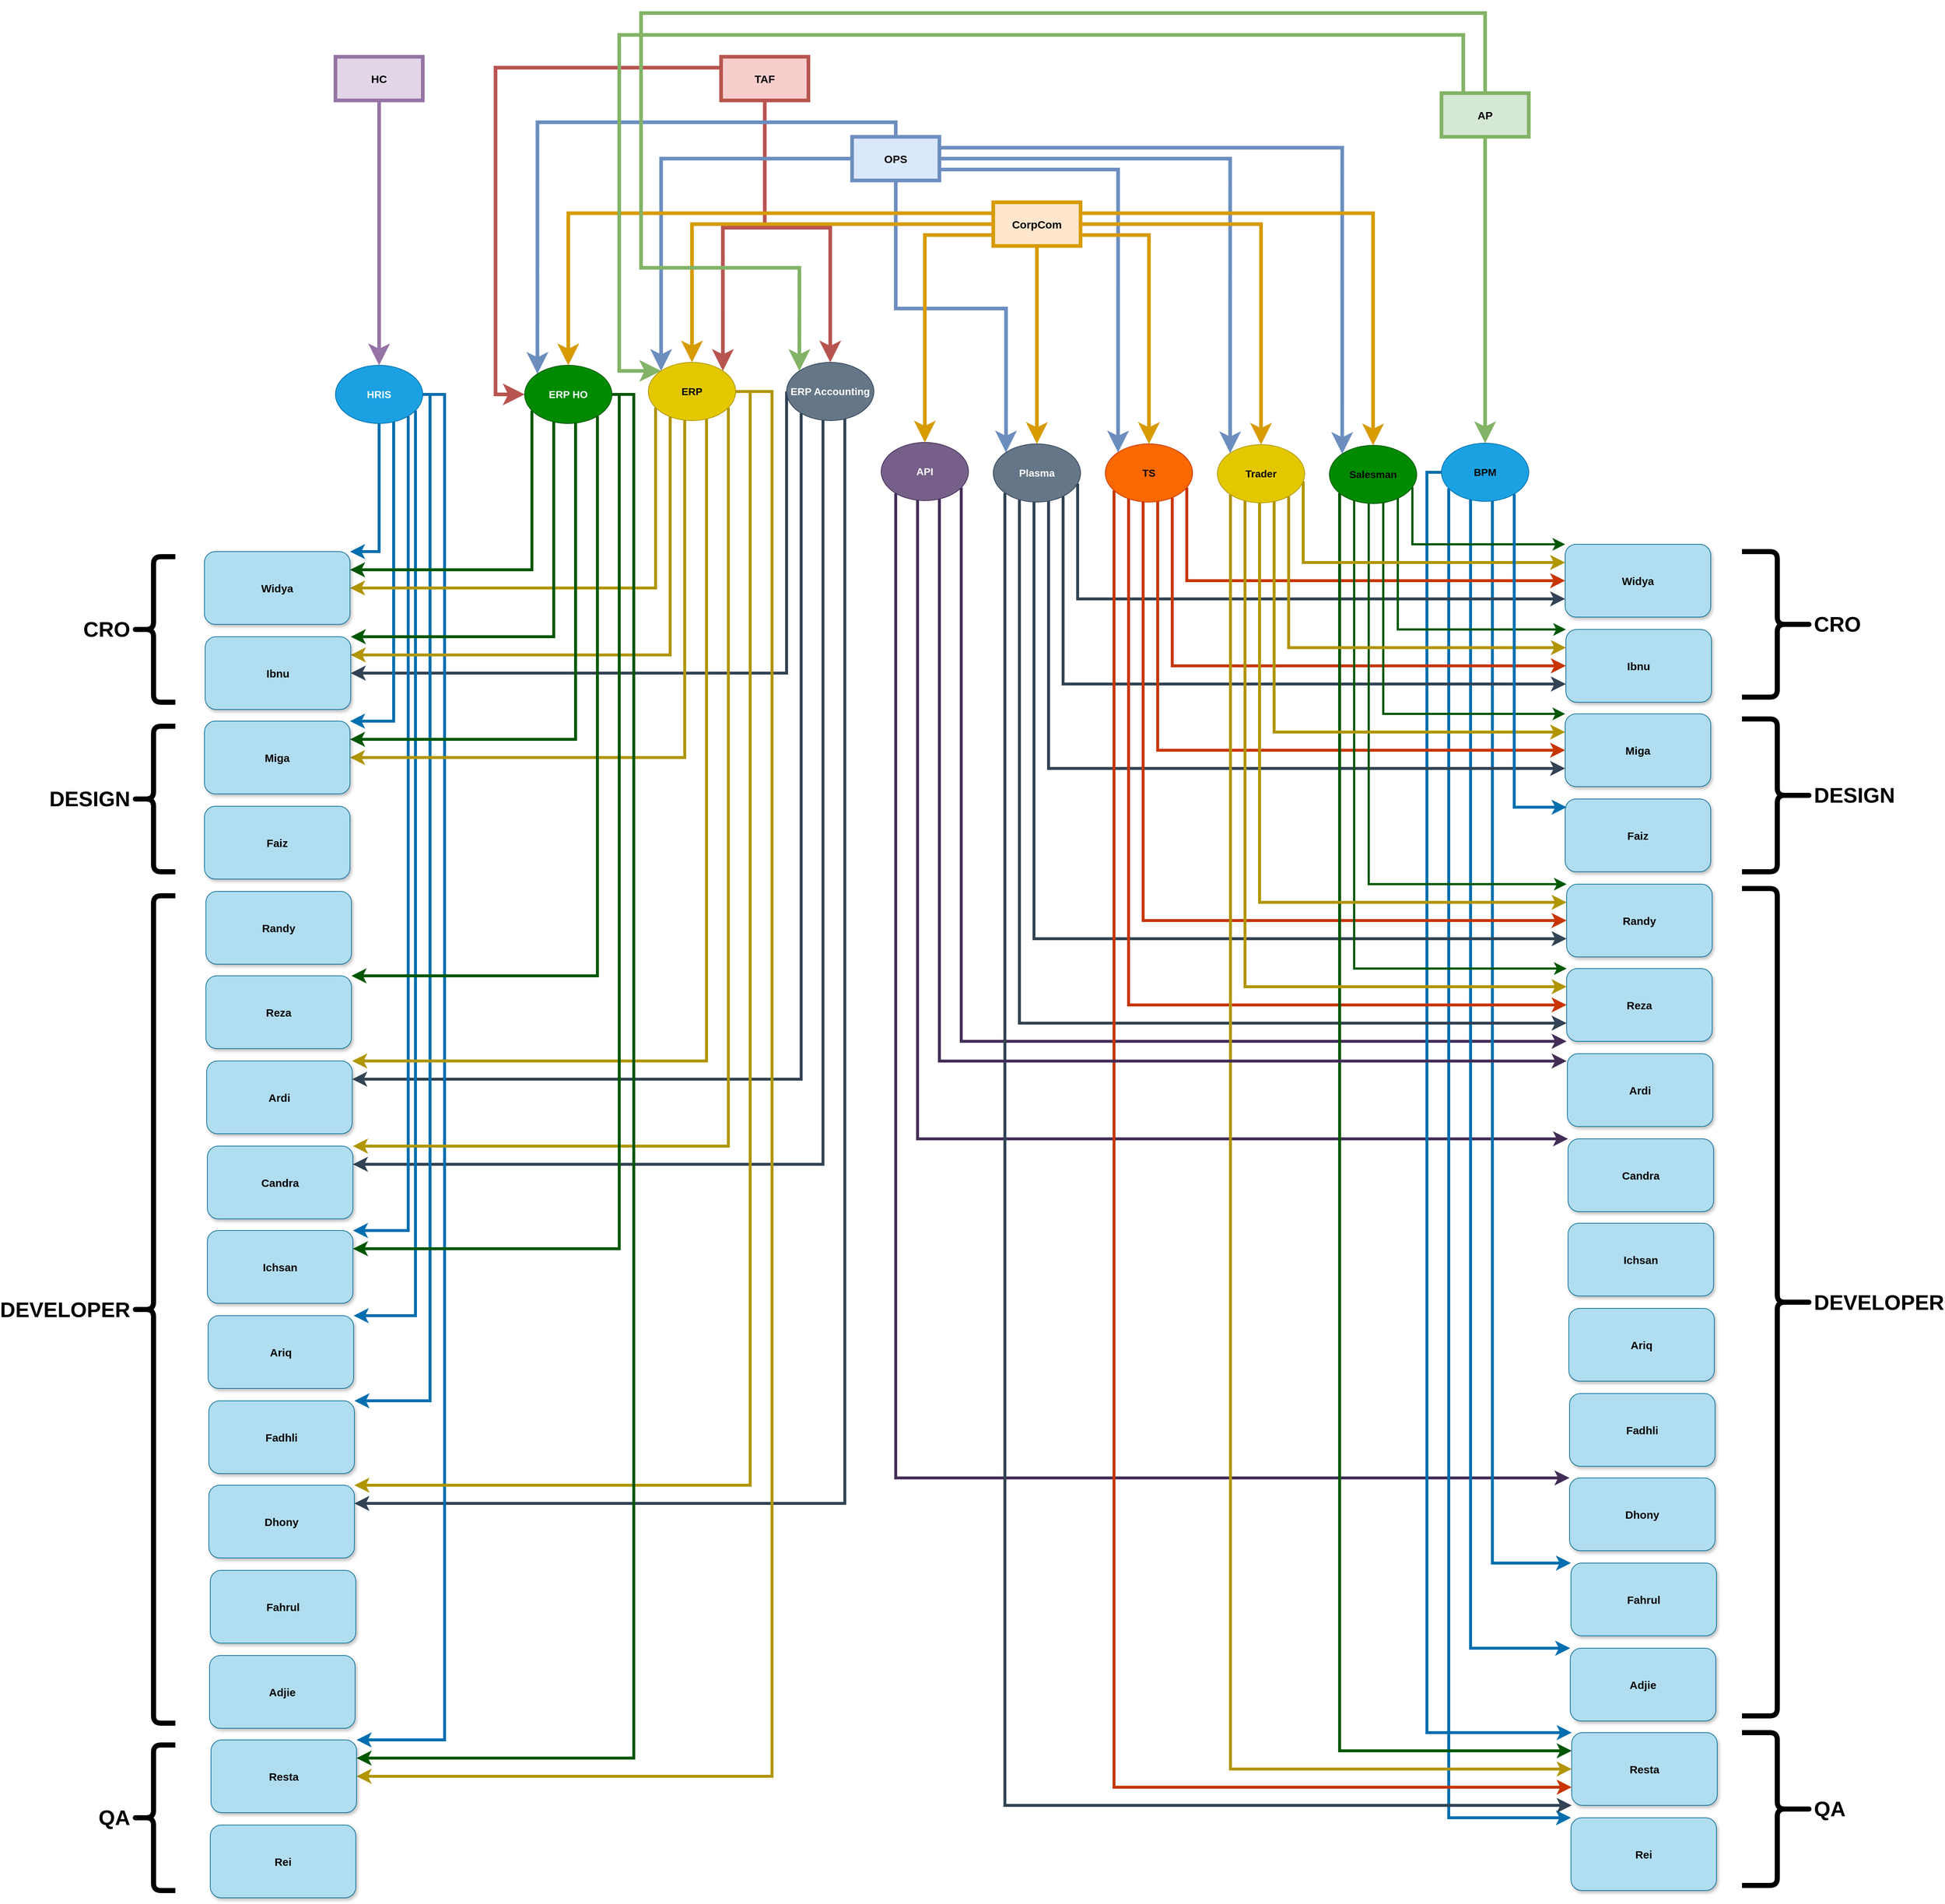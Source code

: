 <mxfile version="25.0.3">
  <diagram name="Page-1" id="Cp1idlBP8Z8_6UVfOBrB">
    <mxGraphModel dx="5750" dy="1896" grid="1" gridSize="10" guides="1" tooltips="1" connect="1" arrows="1" fold="1" page="1" pageScale="1" pageWidth="850" pageHeight="1100" math="0" shadow="0">
      <root>
        <mxCell id="0" />
        <mxCell id="1" parent="0" />
        <mxCell id="CoP_xwEdy5FGSiQ2t0j--57" style="edgeStyle=orthogonalEdgeStyle;rounded=0;orthogonalLoop=1;jettySize=auto;html=1;entryX=0.5;entryY=0;entryDx=0;entryDy=0;fillColor=#f8cecc;strokeColor=#b85450;fontStyle=1;strokeWidth=5;endSize=14;startSize=14;" edge="1" parent="1" source="CoP_xwEdy5FGSiQ2t0j--1" target="CoP_xwEdy5FGSiQ2t0j--7">
          <mxGeometry relative="1" as="geometry" />
        </mxCell>
        <mxCell id="CoP_xwEdy5FGSiQ2t0j--58" style="edgeStyle=orthogonalEdgeStyle;rounded=0;orthogonalLoop=1;jettySize=auto;html=1;entryX=0;entryY=0.5;entryDx=0;entryDy=0;fillColor=#f8cecc;strokeColor=#b85450;fontStyle=1;strokeWidth=5;endSize=14;startSize=14;exitX=0;exitY=0.25;exitDx=0;exitDy=0;" edge="1" parent="1" source="CoP_xwEdy5FGSiQ2t0j--1" target="CoP_xwEdy5FGSiQ2t0j--31">
          <mxGeometry relative="1" as="geometry">
            <Array as="points">
              <mxPoint x="-2960" y="-255" />
              <mxPoint x="-2960" y="194" />
            </Array>
          </mxGeometry>
        </mxCell>
        <mxCell id="CoP_xwEdy5FGSiQ2t0j--59" style="edgeStyle=orthogonalEdgeStyle;rounded=0;orthogonalLoop=1;jettySize=auto;html=1;entryX=1;entryY=0;entryDx=0;entryDy=0;fillColor=#f8cecc;strokeColor=#b85450;fontStyle=1;strokeWidth=5;endSize=14;startSize=14;" edge="1" parent="1" source="CoP_xwEdy5FGSiQ2t0j--1" target="CoP_xwEdy5FGSiQ2t0j--26">
          <mxGeometry relative="1" as="geometry" />
        </mxCell>
        <mxCell id="CoP_xwEdy5FGSiQ2t0j--1" value="TAF" style="rounded=0;whiteSpace=wrap;html=1;fillColor=#f8cecc;strokeColor=#b85450;fontStyle=1;strokeWidth=5;fontSize=15;" vertex="1" parent="1">
          <mxGeometry x="-2650" y="-270" width="120" height="60" as="geometry" />
        </mxCell>
        <mxCell id="CoP_xwEdy5FGSiQ2t0j--48" style="edgeStyle=orthogonalEdgeStyle;rounded=0;orthogonalLoop=1;jettySize=auto;html=1;entryX=0;entryY=0;entryDx=0;entryDy=0;fillColor=#dae8fc;strokeColor=#6c8ebf;exitX=0.5;exitY=0;exitDx=0;exitDy=0;fontStyle=1;strokeWidth=5;endSize=14;startSize=14;" edge="1" parent="1" source="CoP_xwEdy5FGSiQ2t0j--2" target="CoP_xwEdy5FGSiQ2t0j--31">
          <mxGeometry relative="1" as="geometry" />
        </mxCell>
        <mxCell id="CoP_xwEdy5FGSiQ2t0j--49" style="edgeStyle=orthogonalEdgeStyle;rounded=0;orthogonalLoop=1;jettySize=auto;html=1;entryX=0;entryY=0;entryDx=0;entryDy=0;fontStyle=1;fillColor=#dae8fc;strokeColor=#6c8ebf;exitX=1;exitY=0.25;exitDx=0;exitDy=0;strokeWidth=5;endSize=14;startSize=14;" edge="1" parent="1" source="CoP_xwEdy5FGSiQ2t0j--2" target="CoP_xwEdy5FGSiQ2t0j--29">
          <mxGeometry relative="1" as="geometry" />
        </mxCell>
        <mxCell id="CoP_xwEdy5FGSiQ2t0j--50" style="edgeStyle=orthogonalEdgeStyle;rounded=0;orthogonalLoop=1;jettySize=auto;html=1;entryX=0;entryY=0;entryDx=0;entryDy=0;fillColor=#dae8fc;strokeColor=#6c8ebf;fontStyle=1;strokeWidth=5;endSize=14;startSize=14;" edge="1" parent="1" source="CoP_xwEdy5FGSiQ2t0j--2" target="CoP_xwEdy5FGSiQ2t0j--26">
          <mxGeometry relative="1" as="geometry" />
        </mxCell>
        <mxCell id="CoP_xwEdy5FGSiQ2t0j--52" style="edgeStyle=orthogonalEdgeStyle;rounded=0;orthogonalLoop=1;jettySize=auto;html=1;exitX=0.5;exitY=1;exitDx=0;exitDy=0;entryX=0;entryY=0;entryDx=0;entryDy=0;fillColor=#dae8fc;strokeColor=#6c8ebf;fontStyle=1;strokeWidth=5;endSize=14;startSize=14;" edge="1" parent="1" source="CoP_xwEdy5FGSiQ2t0j--2" target="CoP_xwEdy5FGSiQ2t0j--27">
          <mxGeometry relative="1" as="geometry" />
        </mxCell>
        <mxCell id="CoP_xwEdy5FGSiQ2t0j--53" style="edgeStyle=orthogonalEdgeStyle;rounded=0;orthogonalLoop=1;jettySize=auto;html=1;entryX=0;entryY=0;entryDx=0;entryDy=0;fontStyle=1;fillColor=#dae8fc;strokeColor=#6c8ebf;exitX=1;exitY=0.75;exitDx=0;exitDy=0;strokeWidth=5;endSize=14;startSize=14;" edge="1" parent="1" source="CoP_xwEdy5FGSiQ2t0j--2" target="CoP_xwEdy5FGSiQ2t0j--28">
          <mxGeometry relative="1" as="geometry" />
        </mxCell>
        <mxCell id="CoP_xwEdy5FGSiQ2t0j--54" style="edgeStyle=orthogonalEdgeStyle;rounded=0;orthogonalLoop=1;jettySize=auto;html=1;entryX=0;entryY=0;entryDx=0;entryDy=0;fillColor=#dae8fc;strokeColor=#6c8ebf;fontStyle=1;strokeWidth=5;endSize=14;startSize=14;" edge="1" parent="1" source="CoP_xwEdy5FGSiQ2t0j--2" target="CoP_xwEdy5FGSiQ2t0j--30">
          <mxGeometry relative="1" as="geometry" />
        </mxCell>
        <mxCell id="CoP_xwEdy5FGSiQ2t0j--2" value="OPS" style="rounded=0;whiteSpace=wrap;html=1;fillColor=#dae8fc;strokeColor=#6c8ebf;fontStyle=1;strokeWidth=5;fontSize=15;" vertex="1" parent="1">
          <mxGeometry x="-2470" y="-160" width="120" height="60" as="geometry" />
        </mxCell>
        <mxCell id="CoP_xwEdy5FGSiQ2t0j--41" style="edgeStyle=orthogonalEdgeStyle;rounded=0;orthogonalLoop=1;jettySize=auto;html=1;entryX=0.5;entryY=0;entryDx=0;entryDy=0;fillColor=#ffe6cc;strokeColor=#d79b00;exitX=0;exitY=0.25;exitDx=0;exitDy=0;fontStyle=1;strokeWidth=5;endSize=14;startSize=14;" edge="1" parent="1" source="CoP_xwEdy5FGSiQ2t0j--3" target="CoP_xwEdy5FGSiQ2t0j--31">
          <mxGeometry relative="1" as="geometry" />
        </mxCell>
        <mxCell id="CoP_xwEdy5FGSiQ2t0j--42" style="edgeStyle=orthogonalEdgeStyle;rounded=0;orthogonalLoop=1;jettySize=auto;html=1;entryX=0.5;entryY=0;entryDx=0;entryDy=0;fontStyle=1;fillColor=#ffe6cc;strokeColor=#d79b00;exitX=1;exitY=0.25;exitDx=0;exitDy=0;strokeWidth=5;endSize=14;startSize=14;" edge="1" parent="1" source="CoP_xwEdy5FGSiQ2t0j--3" target="CoP_xwEdy5FGSiQ2t0j--29">
          <mxGeometry relative="1" as="geometry" />
        </mxCell>
        <mxCell id="CoP_xwEdy5FGSiQ2t0j--43" style="edgeStyle=orthogonalEdgeStyle;rounded=0;orthogonalLoop=1;jettySize=auto;html=1;entryX=0.5;entryY=0;entryDx=0;entryDy=0;fillColor=#ffe6cc;strokeColor=#d79b00;fontStyle=1;strokeWidth=5;endSize=14;startSize=14;" edge="1" parent="1" source="CoP_xwEdy5FGSiQ2t0j--3" target="CoP_xwEdy5FGSiQ2t0j--26">
          <mxGeometry relative="1" as="geometry" />
        </mxCell>
        <mxCell id="CoP_xwEdy5FGSiQ2t0j--44" style="edgeStyle=orthogonalEdgeStyle;rounded=0;orthogonalLoop=1;jettySize=auto;html=1;entryX=0.5;entryY=0;entryDx=0;entryDy=0;fillColor=#ffe6cc;strokeColor=#d79b00;fontStyle=1;strokeWidth=5;endSize=14;startSize=14;" edge="1" parent="1" source="CoP_xwEdy5FGSiQ2t0j--3" target="CoP_xwEdy5FGSiQ2t0j--27">
          <mxGeometry relative="1" as="geometry" />
        </mxCell>
        <mxCell id="CoP_xwEdy5FGSiQ2t0j--45" style="edgeStyle=orthogonalEdgeStyle;rounded=0;orthogonalLoop=1;jettySize=auto;html=1;fontStyle=1;fillColor=#ffe6cc;strokeColor=#d79b00;exitX=1;exitY=0.75;exitDx=0;exitDy=0;strokeWidth=5;endSize=14;startSize=14;" edge="1" parent="1" source="CoP_xwEdy5FGSiQ2t0j--3" target="CoP_xwEdy5FGSiQ2t0j--28">
          <mxGeometry relative="1" as="geometry" />
        </mxCell>
        <mxCell id="CoP_xwEdy5FGSiQ2t0j--46" style="edgeStyle=orthogonalEdgeStyle;rounded=0;orthogonalLoop=1;jettySize=auto;html=1;fontStyle=1;fillColor=#ffe6cc;strokeColor=#d79b00;strokeWidth=5;endSize=14;startSize=14;" edge="1" parent="1" source="CoP_xwEdy5FGSiQ2t0j--3" target="CoP_xwEdy5FGSiQ2t0j--30">
          <mxGeometry relative="1" as="geometry" />
        </mxCell>
        <mxCell id="CoP_xwEdy5FGSiQ2t0j--47" style="edgeStyle=orthogonalEdgeStyle;rounded=0;orthogonalLoop=1;jettySize=auto;html=1;entryX=0.5;entryY=0;entryDx=0;entryDy=0;fillColor=#ffe6cc;strokeColor=#d79b00;exitX=0;exitY=0.75;exitDx=0;exitDy=0;fontStyle=1;strokeWidth=5;endSize=14;startSize=14;" edge="1" parent="1" source="CoP_xwEdy5FGSiQ2t0j--3" target="CoP_xwEdy5FGSiQ2t0j--16">
          <mxGeometry relative="1" as="geometry" />
        </mxCell>
        <mxCell id="CoP_xwEdy5FGSiQ2t0j--3" value="CorpCom" style="rounded=0;whiteSpace=wrap;html=1;fillColor=#ffe6cc;strokeColor=#d79b00;fontStyle=1;strokeWidth=5;fontSize=15;" vertex="1" parent="1">
          <mxGeometry x="-2276" y="-70" width="120" height="60" as="geometry" />
        </mxCell>
        <mxCell id="CoP_xwEdy5FGSiQ2t0j--62" style="edgeStyle=orthogonalEdgeStyle;rounded=0;orthogonalLoop=1;jettySize=auto;html=1;fontStyle=1;fillColor=#e1d5e7;strokeColor=#9673a6;strokeWidth=5;endSize=14;startSize=14;" edge="1" parent="1" source="CoP_xwEdy5FGSiQ2t0j--4" target="CoP_xwEdy5FGSiQ2t0j--20">
          <mxGeometry relative="1" as="geometry" />
        </mxCell>
        <mxCell id="CoP_xwEdy5FGSiQ2t0j--4" value="HC" style="rounded=0;whiteSpace=wrap;html=1;fontStyle=1;fillColor=#e1d5e7;strokeColor=#9673a6;strokeWidth=5;fontSize=15;" vertex="1" parent="1">
          <mxGeometry x="-3180" y="-270" width="120" height="60" as="geometry" />
        </mxCell>
        <mxCell id="CoP_xwEdy5FGSiQ2t0j--63" style="edgeStyle=orthogonalEdgeStyle;rounded=0;orthogonalLoop=1;jettySize=auto;html=1;entryX=0.5;entryY=0;entryDx=0;entryDy=0;fontStyle=1;fillColor=#d5e8d4;strokeColor=#82b366;strokeWidth=5;endSize=14;startSize=14;" edge="1" parent="1" source="CoP_xwEdy5FGSiQ2t0j--6" target="CoP_xwEdy5FGSiQ2t0j--22">
          <mxGeometry relative="1" as="geometry" />
        </mxCell>
        <mxCell id="CoP_xwEdy5FGSiQ2t0j--64" style="edgeStyle=orthogonalEdgeStyle;rounded=0;orthogonalLoop=1;jettySize=auto;html=1;entryX=0;entryY=0;entryDx=0;entryDy=0;fontStyle=1;exitX=0.25;exitY=0;exitDx=0;exitDy=0;fillColor=#d5e8d4;strokeColor=#82b366;strokeWidth=5;endSize=14;startSize=14;" edge="1" parent="1" source="CoP_xwEdy5FGSiQ2t0j--6" target="CoP_xwEdy5FGSiQ2t0j--26">
          <mxGeometry relative="1" as="geometry">
            <Array as="points">
              <mxPoint x="-1630" y="-300" />
              <mxPoint x="-2790" y="-300" />
              <mxPoint x="-2790" y="162" />
            </Array>
          </mxGeometry>
        </mxCell>
        <mxCell id="CoP_xwEdy5FGSiQ2t0j--67" style="edgeStyle=orthogonalEdgeStyle;rounded=0;orthogonalLoop=1;jettySize=auto;html=1;entryX=0;entryY=0;entryDx=0;entryDy=0;fillColor=#d5e8d4;strokeColor=#82b366;strokeWidth=5;endSize=14;startSize=14;exitX=0.5;exitY=0;exitDx=0;exitDy=0;" edge="1" parent="1" source="CoP_xwEdy5FGSiQ2t0j--6" target="CoP_xwEdy5FGSiQ2t0j--7">
          <mxGeometry relative="1" as="geometry">
            <mxPoint x="-1681" y="-310" as="sourcePoint" />
            <mxPoint x="-2591" y="140" as="targetPoint" />
            <Array as="points">
              <mxPoint x="-1600" y="-330" />
              <mxPoint x="-2760" y="-330" />
              <mxPoint x="-2760" y="20" />
              <mxPoint x="-2542" y="20" />
            </Array>
          </mxGeometry>
        </mxCell>
        <mxCell id="CoP_xwEdy5FGSiQ2t0j--6" value="AP" style="rounded=0;whiteSpace=wrap;html=1;fontStyle=1;fillColor=#d5e8d4;strokeColor=#82b366;strokeWidth=5;fontSize=15;" vertex="1" parent="1">
          <mxGeometry x="-1660" y="-220" width="120" height="60" as="geometry" />
        </mxCell>
        <mxCell id="CoP_xwEdy5FGSiQ2t0j--286" style="edgeStyle=orthogonalEdgeStyle;rounded=0;orthogonalLoop=1;jettySize=auto;html=1;entryX=1;entryY=0.5;entryDx=0;entryDy=0;fillColor=#647687;strokeColor=#314354;strokeWidth=4;endSize=8;" edge="1" parent="1" source="CoP_xwEdy5FGSiQ2t0j--7" target="CoP_xwEdy5FGSiQ2t0j--241">
          <mxGeometry relative="1" as="geometry">
            <Array as="points">
              <mxPoint x="-2560" y="577" />
            </Array>
          </mxGeometry>
        </mxCell>
        <mxCell id="CoP_xwEdy5FGSiQ2t0j--287" style="edgeStyle=orthogonalEdgeStyle;rounded=0;orthogonalLoop=1;jettySize=auto;html=1;entryX=1;entryY=0.25;entryDx=0;entryDy=0;fillColor=#647687;strokeColor=#314354;strokeWidth=4;endSize=8;" edge="1" parent="1" source="CoP_xwEdy5FGSiQ2t0j--7" target="CoP_xwEdy5FGSiQ2t0j--234">
          <mxGeometry relative="1" as="geometry">
            <Array as="points">
              <mxPoint x="-2540" y="1135" />
            </Array>
          </mxGeometry>
        </mxCell>
        <mxCell id="CoP_xwEdy5FGSiQ2t0j--288" style="edgeStyle=orthogonalEdgeStyle;rounded=0;orthogonalLoop=1;jettySize=auto;html=1;entryX=1;entryY=0.25;entryDx=0;entryDy=0;fillColor=#647687;strokeColor=#314354;strokeWidth=4;endSize=8;" edge="1" parent="1" source="CoP_xwEdy5FGSiQ2t0j--7" target="CoP_xwEdy5FGSiQ2t0j--235">
          <mxGeometry relative="1" as="geometry">
            <Array as="points">
              <mxPoint x="-2510" y="1252" />
            </Array>
          </mxGeometry>
        </mxCell>
        <mxCell id="CoP_xwEdy5FGSiQ2t0j--289" style="edgeStyle=orthogonalEdgeStyle;rounded=0;orthogonalLoop=1;jettySize=auto;html=1;entryX=1;entryY=0.25;entryDx=0;entryDy=0;fillColor=#647687;strokeColor=#314354;strokeWidth=4;endSize=8;" edge="1" parent="1" source="CoP_xwEdy5FGSiQ2t0j--7" target="CoP_xwEdy5FGSiQ2t0j--244">
          <mxGeometry relative="1" as="geometry">
            <Array as="points">
              <mxPoint x="-2480" y="1718" />
            </Array>
          </mxGeometry>
        </mxCell>
        <mxCell id="CoP_xwEdy5FGSiQ2t0j--7" value="ERP Accounting" style="ellipse;whiteSpace=wrap;html=1;fontStyle=1;fillColor=#647687;fontColor=#ffffff;strokeColor=#314354;fontSize=14;" vertex="1" parent="1">
          <mxGeometry x="-2560" y="150" width="120" height="80" as="geometry" />
        </mxCell>
        <mxCell id="CoP_xwEdy5FGSiQ2t0j--226" style="edgeStyle=orthogonalEdgeStyle;rounded=0;orthogonalLoop=1;jettySize=auto;html=1;entryX=0;entryY=1;entryDx=0;entryDy=0;fillColor=#76608a;strokeColor=#432D57;strokeWidth=4;endSize=8;" edge="1" parent="1" source="CoP_xwEdy5FGSiQ2t0j--16" target="CoP_xwEdy5FGSiQ2t0j--75">
          <mxGeometry relative="1" as="geometry">
            <Array as="points">
              <mxPoint x="-2320" y="1083" />
            </Array>
          </mxGeometry>
        </mxCell>
        <mxCell id="CoP_xwEdy5FGSiQ2t0j--228" style="edgeStyle=orthogonalEdgeStyle;rounded=0;orthogonalLoop=1;jettySize=auto;html=1;entryX=0;entryY=0;entryDx=0;entryDy=0;fillColor=#76608a;strokeColor=#432D57;strokeWidth=4;endSize=8;" edge="1" parent="1" source="CoP_xwEdy5FGSiQ2t0j--16" target="CoP_xwEdy5FGSiQ2t0j--83">
          <mxGeometry relative="1" as="geometry">
            <Array as="points">
              <mxPoint x="-2380" y="1217" />
            </Array>
          </mxGeometry>
        </mxCell>
        <mxCell id="CoP_xwEdy5FGSiQ2t0j--229" style="edgeStyle=orthogonalEdgeStyle;rounded=0;orthogonalLoop=1;jettySize=auto;html=1;entryX=0;entryY=0;entryDx=0;entryDy=0;fillColor=#76608a;strokeColor=#432D57;strokeWidth=4;endSize=8;" edge="1" parent="1" source="CoP_xwEdy5FGSiQ2t0j--16" target="CoP_xwEdy5FGSiQ2t0j--88">
          <mxGeometry relative="1" as="geometry">
            <Array as="points">
              <mxPoint x="-2410" y="1683" />
            </Array>
          </mxGeometry>
        </mxCell>
        <mxCell id="CoP_xwEdy5FGSiQ2t0j--16" value="API" style="ellipse;whiteSpace=wrap;html=1;fontStyle=1;fillColor=#76608a;fontColor=#ffffff;strokeColor=#432D57;fontSize=14;" vertex="1" parent="1">
          <mxGeometry x="-2430" y="260" width="120" height="80" as="geometry" />
        </mxCell>
        <mxCell id="CoP_xwEdy5FGSiQ2t0j--261" style="edgeStyle=orthogonalEdgeStyle;rounded=0;orthogonalLoop=1;jettySize=auto;html=1;entryX=1;entryY=0;entryDx=0;entryDy=0;strokeWidth=4;endSize=8;fillColor=#1ba1e2;strokeColor=#006EAF;" edge="1" parent="1" source="CoP_xwEdy5FGSiQ2t0j--20" target="CoP_xwEdy5FGSiQ2t0j--246">
          <mxGeometry relative="1" as="geometry">
            <Array as="points">
              <mxPoint x="-3120" y="410" />
            </Array>
          </mxGeometry>
        </mxCell>
        <mxCell id="CoP_xwEdy5FGSiQ2t0j--262" style="edgeStyle=orthogonalEdgeStyle;rounded=0;orthogonalLoop=1;jettySize=auto;html=1;entryX=1;entryY=0;entryDx=0;entryDy=0;strokeWidth=4;endSize=8;fillColor=#1ba1e2;strokeColor=#006EAF;" edge="1" parent="1" source="CoP_xwEdy5FGSiQ2t0j--20" target="CoP_xwEdy5FGSiQ2t0j--245">
          <mxGeometry relative="1" as="geometry">
            <Array as="points">
              <mxPoint x="-3100" y="643" />
            </Array>
          </mxGeometry>
        </mxCell>
        <mxCell id="CoP_xwEdy5FGSiQ2t0j--263" style="edgeStyle=orthogonalEdgeStyle;rounded=0;orthogonalLoop=1;jettySize=auto;html=1;entryX=1;entryY=0;entryDx=0;entryDy=0;strokeWidth=4;endSize=8;fillColor=#1ba1e2;strokeColor=#006EAF;" edge="1" parent="1" source="CoP_xwEdy5FGSiQ2t0j--20" target="CoP_xwEdy5FGSiQ2t0j--240">
          <mxGeometry relative="1" as="geometry">
            <Array as="points">
              <mxPoint x="-3080" y="1343" />
            </Array>
          </mxGeometry>
        </mxCell>
        <mxCell id="CoP_xwEdy5FGSiQ2t0j--264" style="edgeStyle=orthogonalEdgeStyle;rounded=0;orthogonalLoop=1;jettySize=auto;html=1;entryX=1;entryY=0;entryDx=0;entryDy=0;strokeWidth=4;endSize=8;fillColor=#1ba1e2;strokeColor=#006EAF;" edge="1" parent="1" source="CoP_xwEdy5FGSiQ2t0j--20" target="CoP_xwEdy5FGSiQ2t0j--233">
          <mxGeometry relative="1" as="geometry">
            <Array as="points">
              <mxPoint x="-3070" y="1460" />
            </Array>
          </mxGeometry>
        </mxCell>
        <mxCell id="CoP_xwEdy5FGSiQ2t0j--265" style="edgeStyle=orthogonalEdgeStyle;rounded=0;orthogonalLoop=1;jettySize=auto;html=1;entryX=1;entryY=0;entryDx=0;entryDy=0;strokeWidth=4;endSize=8;fillColor=#1ba1e2;strokeColor=#006EAF;" edge="1" parent="1" source="CoP_xwEdy5FGSiQ2t0j--20" target="CoP_xwEdy5FGSiQ2t0j--237">
          <mxGeometry relative="1" as="geometry">
            <Array as="points">
              <mxPoint x="-3050" y="194" />
              <mxPoint x="-3050" y="1577" />
            </Array>
          </mxGeometry>
        </mxCell>
        <mxCell id="CoP_xwEdy5FGSiQ2t0j--266" style="edgeStyle=orthogonalEdgeStyle;rounded=0;orthogonalLoop=1;jettySize=auto;html=1;entryX=1;entryY=0;entryDx=0;entryDy=0;strokeWidth=4;endSize=8;fillColor=#1ba1e2;strokeColor=#006EAF;" edge="1" parent="1" source="CoP_xwEdy5FGSiQ2t0j--20" target="CoP_xwEdy5FGSiQ2t0j--239">
          <mxGeometry relative="1" as="geometry">
            <Array as="points">
              <mxPoint x="-3030" y="194" />
              <mxPoint x="-3030" y="2043" />
            </Array>
          </mxGeometry>
        </mxCell>
        <mxCell id="CoP_xwEdy5FGSiQ2t0j--20" value="HRIS" style="ellipse;whiteSpace=wrap;html=1;fontStyle=1;fillColor=#1ba1e2;fontColor=#ffffff;strokeColor=#006EAF;fontSize=14;" vertex="1" parent="1">
          <mxGeometry x="-3180" y="154" width="120" height="80" as="geometry" />
        </mxCell>
        <mxCell id="CoP_xwEdy5FGSiQ2t0j--202" style="edgeStyle=orthogonalEdgeStyle;rounded=0;orthogonalLoop=1;jettySize=auto;html=1;entryX=0;entryY=0;entryDx=0;entryDy=0;fillColor=#1ba1e2;strokeColor=#006EAF;strokeWidth=4;endSize=8;" edge="1" parent="1" source="CoP_xwEdy5FGSiQ2t0j--22" target="CoP_xwEdy5FGSiQ2t0j--87">
          <mxGeometry relative="1" as="geometry">
            <Array as="points">
              <mxPoint x="-1590" y="1800" />
            </Array>
          </mxGeometry>
        </mxCell>
        <mxCell id="CoP_xwEdy5FGSiQ2t0j--203" style="edgeStyle=orthogonalEdgeStyle;rounded=0;orthogonalLoop=1;jettySize=auto;html=1;entryX=0;entryY=0;entryDx=0;entryDy=0;fillColor=#1ba1e2;strokeColor=#006EAF;strokeWidth=4;endSize=8;" edge="1" parent="1" source="CoP_xwEdy5FGSiQ2t0j--22" target="CoP_xwEdy5FGSiQ2t0j--89">
          <mxGeometry relative="1" as="geometry">
            <Array as="points">
              <mxPoint x="-1620" y="1917" />
            </Array>
          </mxGeometry>
        </mxCell>
        <mxCell id="CoP_xwEdy5FGSiQ2t0j--204" style="edgeStyle=orthogonalEdgeStyle;rounded=0;orthogonalLoop=1;jettySize=auto;html=1;entryX=0;entryY=0;entryDx=0;entryDy=0;fillColor=#1ba1e2;strokeColor=#006EAF;strokeWidth=4;endSize=8;" edge="1" parent="1" source="CoP_xwEdy5FGSiQ2t0j--22" target="CoP_xwEdy5FGSiQ2t0j--77">
          <mxGeometry relative="1" as="geometry">
            <Array as="points">
              <mxPoint x="-1650" y="2150" />
            </Array>
          </mxGeometry>
        </mxCell>
        <mxCell id="CoP_xwEdy5FGSiQ2t0j--267" style="edgeStyle=orthogonalEdgeStyle;rounded=0;orthogonalLoop=1;jettySize=auto;html=1;entryX=0;entryY=0;entryDx=0;entryDy=0;strokeWidth=4;endSize=8;fillColor=#1ba1e2;strokeColor=#006EAF;" edge="1" parent="1" source="CoP_xwEdy5FGSiQ2t0j--22" target="CoP_xwEdy5FGSiQ2t0j--90">
          <mxGeometry relative="1" as="geometry">
            <Array as="points">
              <mxPoint x="-1680" y="301" />
              <mxPoint x="-1680" y="2033" />
            </Array>
          </mxGeometry>
        </mxCell>
        <mxCell id="CoP_xwEdy5FGSiQ2t0j--22" value="BPM" style="ellipse;whiteSpace=wrap;html=1;fontStyle=1;fillColor=#1ba1e2;strokeColor=#006EAF;fontColor=#000000;fontSize=14;" vertex="1" parent="1">
          <mxGeometry x="-1660" y="261" width="120" height="80" as="geometry" />
        </mxCell>
        <mxCell id="CoP_xwEdy5FGSiQ2t0j--279" style="edgeStyle=orthogonalEdgeStyle;rounded=0;orthogonalLoop=1;jettySize=auto;html=1;entryX=1;entryY=0.5;entryDx=0;entryDy=0;strokeWidth=4;endSize=8;strokeColor=#B09500;fillColor=#e3c800;" edge="1" parent="1" source="CoP_xwEdy5FGSiQ2t0j--26" target="CoP_xwEdy5FGSiQ2t0j--246">
          <mxGeometry relative="1" as="geometry">
            <Array as="points">
              <mxPoint x="-2740" y="460" />
            </Array>
          </mxGeometry>
        </mxCell>
        <mxCell id="CoP_xwEdy5FGSiQ2t0j--280" style="edgeStyle=orthogonalEdgeStyle;rounded=0;orthogonalLoop=1;jettySize=auto;html=1;entryX=1;entryY=0.25;entryDx=0;entryDy=0;strokeWidth=4;endSize=8;strokeColor=#B09500;fillColor=#e3c800;" edge="1" parent="1" source="CoP_xwEdy5FGSiQ2t0j--26" target="CoP_xwEdy5FGSiQ2t0j--241">
          <mxGeometry relative="1" as="geometry">
            <Array as="points">
              <mxPoint x="-2720" y="552" />
            </Array>
          </mxGeometry>
        </mxCell>
        <mxCell id="CoP_xwEdy5FGSiQ2t0j--281" style="edgeStyle=orthogonalEdgeStyle;rounded=0;orthogonalLoop=1;jettySize=auto;html=1;entryX=1;entryY=0.5;entryDx=0;entryDy=0;strokeWidth=4;endSize=8;strokeColor=#B09500;fillColor=#e3c800;" edge="1" parent="1" source="CoP_xwEdy5FGSiQ2t0j--26" target="CoP_xwEdy5FGSiQ2t0j--245">
          <mxGeometry relative="1" as="geometry">
            <Array as="points">
              <mxPoint x="-2700" y="693" />
            </Array>
          </mxGeometry>
        </mxCell>
        <mxCell id="CoP_xwEdy5FGSiQ2t0j--282" style="edgeStyle=orthogonalEdgeStyle;rounded=0;orthogonalLoop=1;jettySize=auto;html=1;entryX=1;entryY=0;entryDx=0;entryDy=0;strokeWidth=4;endSize=8;strokeColor=#B09500;fillColor=#e3c800;" edge="1" parent="1" source="CoP_xwEdy5FGSiQ2t0j--26" target="CoP_xwEdy5FGSiQ2t0j--234">
          <mxGeometry relative="1" as="geometry">
            <Array as="points">
              <mxPoint x="-2670" y="1110" />
            </Array>
          </mxGeometry>
        </mxCell>
        <mxCell id="CoP_xwEdy5FGSiQ2t0j--283" style="edgeStyle=orthogonalEdgeStyle;rounded=0;orthogonalLoop=1;jettySize=auto;html=1;entryX=1;entryY=0;entryDx=0;entryDy=0;strokeWidth=4;endSize=8;strokeColor=#B09500;fillColor=#e3c800;" edge="1" parent="1" source="CoP_xwEdy5FGSiQ2t0j--26" target="CoP_xwEdy5FGSiQ2t0j--235">
          <mxGeometry relative="1" as="geometry">
            <Array as="points">
              <mxPoint x="-2640" y="1227" />
            </Array>
          </mxGeometry>
        </mxCell>
        <mxCell id="CoP_xwEdy5FGSiQ2t0j--284" style="edgeStyle=orthogonalEdgeStyle;rounded=0;orthogonalLoop=1;jettySize=auto;html=1;entryX=1;entryY=0;entryDx=0;entryDy=0;strokeWidth=4;endSize=8;strokeColor=#B09500;fillColor=#e3c800;" edge="1" parent="1" source="CoP_xwEdy5FGSiQ2t0j--26" target="CoP_xwEdy5FGSiQ2t0j--244">
          <mxGeometry relative="1" as="geometry">
            <Array as="points">
              <mxPoint x="-2610" y="190" />
              <mxPoint x="-2610" y="1693" />
            </Array>
          </mxGeometry>
        </mxCell>
        <mxCell id="CoP_xwEdy5FGSiQ2t0j--285" style="edgeStyle=orthogonalEdgeStyle;rounded=0;orthogonalLoop=1;jettySize=auto;html=1;entryX=1;entryY=0.5;entryDx=0;entryDy=0;strokeWidth=4;endSize=8;strokeColor=#B09500;fillColor=#e3c800;" edge="1" parent="1" source="CoP_xwEdy5FGSiQ2t0j--26" target="CoP_xwEdy5FGSiQ2t0j--239">
          <mxGeometry relative="1" as="geometry">
            <Array as="points">
              <mxPoint x="-2580" y="190" />
              <mxPoint x="-2580" y="2093" />
            </Array>
          </mxGeometry>
        </mxCell>
        <mxCell id="CoP_xwEdy5FGSiQ2t0j--26" value="ERP" style="ellipse;whiteSpace=wrap;html=1;fontStyle=1;fillColor=#e3c800;fontColor=#000000;strokeColor=#B09500;fontSize=14;" vertex="1" parent="1">
          <mxGeometry x="-2750" y="150" width="120" height="80" as="geometry" />
        </mxCell>
        <mxCell id="CoP_xwEdy5FGSiQ2t0j--221" style="edgeStyle=orthogonalEdgeStyle;rounded=0;orthogonalLoop=1;jettySize=auto;html=1;entryX=0;entryY=0.75;entryDx=0;entryDy=0;strokeWidth=4;endSize=8;fillColor=#647687;strokeColor=#314354;" edge="1" parent="1" source="CoP_xwEdy5FGSiQ2t0j--27" target="CoP_xwEdy5FGSiQ2t0j--69">
          <mxGeometry relative="1" as="geometry">
            <Array as="points">
              <mxPoint x="-2160" y="475" />
            </Array>
          </mxGeometry>
        </mxCell>
        <mxCell id="CoP_xwEdy5FGSiQ2t0j--222" style="edgeStyle=orthogonalEdgeStyle;rounded=0;orthogonalLoop=1;jettySize=auto;html=1;entryX=0;entryY=0.75;entryDx=0;entryDy=0;strokeWidth=4;endSize=8;fillColor=#647687;strokeColor=#314354;" edge="1" parent="1" source="CoP_xwEdy5FGSiQ2t0j--27" target="CoP_xwEdy5FGSiQ2t0j--70">
          <mxGeometry relative="1" as="geometry">
            <Array as="points">
              <mxPoint x="-2180" y="592" />
            </Array>
          </mxGeometry>
        </mxCell>
        <mxCell id="CoP_xwEdy5FGSiQ2t0j--223" style="edgeStyle=orthogonalEdgeStyle;rounded=0;orthogonalLoop=1;jettySize=auto;html=1;entryX=0;entryY=0.75;entryDx=0;entryDy=0;strokeWidth=4;endSize=8;fillColor=#647687;strokeColor=#314354;" edge="1" parent="1" source="CoP_xwEdy5FGSiQ2t0j--27" target="CoP_xwEdy5FGSiQ2t0j--73">
          <mxGeometry relative="1" as="geometry">
            <Array as="points">
              <mxPoint x="-2200" y="708" />
            </Array>
          </mxGeometry>
        </mxCell>
        <mxCell id="CoP_xwEdy5FGSiQ2t0j--224" style="edgeStyle=orthogonalEdgeStyle;rounded=0;orthogonalLoop=1;jettySize=auto;html=1;entryX=0;entryY=0.75;entryDx=0;entryDy=0;strokeWidth=4;endSize=8;fillColor=#647687;strokeColor=#314354;" edge="1" parent="1" source="CoP_xwEdy5FGSiQ2t0j--27" target="CoP_xwEdy5FGSiQ2t0j--80">
          <mxGeometry relative="1" as="geometry">
            <Array as="points">
              <mxPoint x="-2220" y="942" />
            </Array>
          </mxGeometry>
        </mxCell>
        <mxCell id="CoP_xwEdy5FGSiQ2t0j--225" style="edgeStyle=orthogonalEdgeStyle;rounded=0;orthogonalLoop=1;jettySize=auto;html=1;entryX=0;entryY=0.75;entryDx=0;entryDy=0;strokeWidth=4;endSize=8;fillColor=#647687;strokeColor=#314354;" edge="1" parent="1" source="CoP_xwEdy5FGSiQ2t0j--27" target="CoP_xwEdy5FGSiQ2t0j--75">
          <mxGeometry relative="1" as="geometry">
            <Array as="points">
              <mxPoint x="-2240" y="1058" />
            </Array>
          </mxGeometry>
        </mxCell>
        <mxCell id="CoP_xwEdy5FGSiQ2t0j--271" style="edgeStyle=orthogonalEdgeStyle;rounded=0;orthogonalLoop=1;jettySize=auto;html=1;entryX=0;entryY=1;entryDx=0;entryDy=0;fillColor=#647687;strokeColor=#314354;strokeWidth=4;endSize=8;" edge="1" parent="1" source="CoP_xwEdy5FGSiQ2t0j--27" target="CoP_xwEdy5FGSiQ2t0j--90">
          <mxGeometry relative="1" as="geometry">
            <Array as="points">
              <mxPoint x="-2260" y="2133" />
            </Array>
          </mxGeometry>
        </mxCell>
        <mxCell id="CoP_xwEdy5FGSiQ2t0j--27" value="Plasma" style="ellipse;whiteSpace=wrap;html=1;fontStyle=1;fillColor=#647687;fontColor=#ffffff;strokeColor=#314354;fontSize=14;" vertex="1" parent="1">
          <mxGeometry x="-2276" y="262" width="120" height="80" as="geometry" />
        </mxCell>
        <mxCell id="CoP_xwEdy5FGSiQ2t0j--216" style="edgeStyle=orthogonalEdgeStyle;rounded=0;orthogonalLoop=1;jettySize=auto;html=1;entryX=0;entryY=0.5;entryDx=0;entryDy=0;strokeWidth=4;endSize=8;fillColor=#fa6800;strokeColor=#C73500;" edge="1" parent="1" source="CoP_xwEdy5FGSiQ2t0j--28" target="CoP_xwEdy5FGSiQ2t0j--69">
          <mxGeometry relative="1" as="geometry">
            <Array as="points">
              <mxPoint x="-2010" y="450" />
            </Array>
          </mxGeometry>
        </mxCell>
        <mxCell id="CoP_xwEdy5FGSiQ2t0j--217" style="edgeStyle=orthogonalEdgeStyle;rounded=0;orthogonalLoop=1;jettySize=auto;html=1;entryX=0;entryY=0.5;entryDx=0;entryDy=0;strokeWidth=4;endSize=8;fillColor=#fa6800;strokeColor=#C73500;" edge="1" parent="1" source="CoP_xwEdy5FGSiQ2t0j--28" target="CoP_xwEdy5FGSiQ2t0j--70">
          <mxGeometry relative="1" as="geometry">
            <Array as="points">
              <mxPoint x="-2030" y="567" />
            </Array>
          </mxGeometry>
        </mxCell>
        <mxCell id="CoP_xwEdy5FGSiQ2t0j--218" style="edgeStyle=orthogonalEdgeStyle;rounded=0;orthogonalLoop=1;jettySize=auto;html=1;entryX=0;entryY=0.5;entryDx=0;entryDy=0;strokeWidth=4;endSize=8;fillColor=#fa6800;strokeColor=#C73500;" edge="1" parent="1" source="CoP_xwEdy5FGSiQ2t0j--28" target="CoP_xwEdy5FGSiQ2t0j--73">
          <mxGeometry relative="1" as="geometry">
            <Array as="points">
              <mxPoint x="-2050" y="683" />
            </Array>
          </mxGeometry>
        </mxCell>
        <mxCell id="CoP_xwEdy5FGSiQ2t0j--219" style="edgeStyle=orthogonalEdgeStyle;rounded=0;orthogonalLoop=1;jettySize=auto;html=1;entryX=0;entryY=0.5;entryDx=0;entryDy=0;strokeWidth=4;endSize=8;fillColor=#fa6800;strokeColor=#C73500;" edge="1" parent="1" source="CoP_xwEdy5FGSiQ2t0j--28" target="CoP_xwEdy5FGSiQ2t0j--80">
          <mxGeometry relative="1" as="geometry">
            <Array as="points">
              <mxPoint x="-2070" y="917" />
            </Array>
          </mxGeometry>
        </mxCell>
        <mxCell id="CoP_xwEdy5FGSiQ2t0j--220" style="edgeStyle=orthogonalEdgeStyle;rounded=0;orthogonalLoop=1;jettySize=auto;html=1;entryX=0;entryY=0.5;entryDx=0;entryDy=0;strokeWidth=4;endSize=8;fillColor=#fa6800;strokeColor=#C73500;" edge="1" parent="1" source="CoP_xwEdy5FGSiQ2t0j--28" target="CoP_xwEdy5FGSiQ2t0j--75">
          <mxGeometry relative="1" as="geometry">
            <Array as="points">
              <mxPoint x="-2090" y="1033" />
            </Array>
          </mxGeometry>
        </mxCell>
        <mxCell id="CoP_xwEdy5FGSiQ2t0j--270" style="edgeStyle=orthogonalEdgeStyle;rounded=0;orthogonalLoop=1;jettySize=auto;html=1;entryX=0;entryY=0.75;entryDx=0;entryDy=0;fillColor=#fa6800;strokeColor=#C73500;strokeWidth=4;endSize=8;" edge="1" parent="1" source="CoP_xwEdy5FGSiQ2t0j--28" target="CoP_xwEdy5FGSiQ2t0j--90">
          <mxGeometry relative="1" as="geometry">
            <Array as="points">
              <mxPoint x="-2110" y="2108" />
            </Array>
          </mxGeometry>
        </mxCell>
        <mxCell id="CoP_xwEdy5FGSiQ2t0j--28" value="TS" style="ellipse;whiteSpace=wrap;html=1;fontStyle=1;fillColor=#fa6800;fontColor=#000000;strokeColor=#C73500;fontSize=14;" vertex="1" parent="1">
          <mxGeometry x="-2122" y="262" width="120" height="80" as="geometry" />
        </mxCell>
        <mxCell id="CoP_xwEdy5FGSiQ2t0j--206" style="edgeStyle=orthogonalEdgeStyle;rounded=0;orthogonalLoop=1;jettySize=auto;html=1;entryX=0;entryY=0;entryDx=0;entryDy=0;fillColor=#008a00;strokeColor=#005700;strokeWidth=3;endSize=8;" edge="1" parent="1" source="CoP_xwEdy5FGSiQ2t0j--29" target="CoP_xwEdy5FGSiQ2t0j--69">
          <mxGeometry relative="1" as="geometry">
            <Array as="points">
              <mxPoint x="-1700" y="400" />
            </Array>
          </mxGeometry>
        </mxCell>
        <mxCell id="CoP_xwEdy5FGSiQ2t0j--207" style="edgeStyle=orthogonalEdgeStyle;rounded=0;orthogonalLoop=1;jettySize=auto;html=1;entryX=0;entryY=0;entryDx=0;entryDy=0;fillColor=#008a00;strokeColor=#005700;strokeWidth=3;endSize=8;" edge="1" parent="1" source="CoP_xwEdy5FGSiQ2t0j--29" target="CoP_xwEdy5FGSiQ2t0j--70">
          <mxGeometry relative="1" as="geometry">
            <Array as="points">
              <mxPoint x="-1720" y="517" />
            </Array>
          </mxGeometry>
        </mxCell>
        <mxCell id="CoP_xwEdy5FGSiQ2t0j--208" style="edgeStyle=orthogonalEdgeStyle;rounded=0;orthogonalLoop=1;jettySize=auto;html=1;entryX=0;entryY=0;entryDx=0;entryDy=0;fillColor=#008a00;strokeColor=#005700;strokeWidth=3;endSize=8;" edge="1" parent="1" source="CoP_xwEdy5FGSiQ2t0j--29" target="CoP_xwEdy5FGSiQ2t0j--73">
          <mxGeometry relative="1" as="geometry">
            <Array as="points">
              <mxPoint x="-1740" y="633" />
            </Array>
          </mxGeometry>
        </mxCell>
        <mxCell id="CoP_xwEdy5FGSiQ2t0j--209" style="edgeStyle=orthogonalEdgeStyle;rounded=0;orthogonalLoop=1;jettySize=auto;html=1;entryX=0;entryY=0;entryDx=0;entryDy=0;fillColor=#008a00;strokeColor=#005700;strokeWidth=3;endSize=8;" edge="1" parent="1" source="CoP_xwEdy5FGSiQ2t0j--29" target="CoP_xwEdy5FGSiQ2t0j--80">
          <mxGeometry relative="1" as="geometry">
            <Array as="points">
              <mxPoint x="-1760" y="867" />
            </Array>
          </mxGeometry>
        </mxCell>
        <mxCell id="CoP_xwEdy5FGSiQ2t0j--210" style="edgeStyle=orthogonalEdgeStyle;rounded=0;orthogonalLoop=1;jettySize=auto;html=1;entryX=0;entryY=0;entryDx=0;entryDy=0;fillColor=#008a00;strokeColor=#005700;strokeWidth=3;endSize=8;" edge="1" parent="1" source="CoP_xwEdy5FGSiQ2t0j--29" target="CoP_xwEdy5FGSiQ2t0j--75">
          <mxGeometry relative="1" as="geometry">
            <Array as="points">
              <mxPoint x="-1780" y="983" />
            </Array>
          </mxGeometry>
        </mxCell>
        <mxCell id="CoP_xwEdy5FGSiQ2t0j--268" style="edgeStyle=orthogonalEdgeStyle;rounded=0;orthogonalLoop=1;jettySize=auto;html=1;entryX=0;entryY=0.25;entryDx=0;entryDy=0;fillColor=#008a00;strokeColor=#005700;strokeWidth=4;endSize=8;" edge="1" parent="1" source="CoP_xwEdy5FGSiQ2t0j--29" target="CoP_xwEdy5FGSiQ2t0j--90">
          <mxGeometry relative="1" as="geometry">
            <Array as="points">
              <mxPoint x="-1800" y="2058" />
            </Array>
          </mxGeometry>
        </mxCell>
        <mxCell id="CoP_xwEdy5FGSiQ2t0j--29" value="Salesman" style="ellipse;whiteSpace=wrap;html=1;fontStyle=1;fillColor=#008a00;fontColor=#000000;strokeColor=#005700;fontSize=14;" vertex="1" parent="1">
          <mxGeometry x="-1814" y="264" width="120" height="80" as="geometry" />
        </mxCell>
        <mxCell id="CoP_xwEdy5FGSiQ2t0j--211" style="edgeStyle=orthogonalEdgeStyle;rounded=0;orthogonalLoop=1;jettySize=auto;html=1;entryX=0;entryY=0.25;entryDx=0;entryDy=0;fillColor=#e3c800;strokeColor=#B09500;strokeWidth=4;endSize=8;" edge="1" parent="1" source="CoP_xwEdy5FGSiQ2t0j--30" target="CoP_xwEdy5FGSiQ2t0j--69">
          <mxGeometry relative="1" as="geometry">
            <Array as="points">
              <mxPoint x="-1850" y="425" />
            </Array>
          </mxGeometry>
        </mxCell>
        <mxCell id="CoP_xwEdy5FGSiQ2t0j--212" style="edgeStyle=orthogonalEdgeStyle;rounded=0;orthogonalLoop=1;jettySize=auto;html=1;entryX=0;entryY=0.25;entryDx=0;entryDy=0;fillColor=#e3c800;strokeColor=#B09500;strokeWidth=4;endSize=8;" edge="1" parent="1" source="CoP_xwEdy5FGSiQ2t0j--30" target="CoP_xwEdy5FGSiQ2t0j--70">
          <mxGeometry relative="1" as="geometry">
            <Array as="points">
              <mxPoint x="-1870" y="542" />
            </Array>
          </mxGeometry>
        </mxCell>
        <mxCell id="CoP_xwEdy5FGSiQ2t0j--213" style="edgeStyle=orthogonalEdgeStyle;rounded=0;orthogonalLoop=1;jettySize=auto;html=1;entryX=0;entryY=0.25;entryDx=0;entryDy=0;fillColor=#e3c800;strokeColor=#B09500;strokeWidth=4;endSize=8;" edge="1" parent="1" source="CoP_xwEdy5FGSiQ2t0j--30" target="CoP_xwEdy5FGSiQ2t0j--73">
          <mxGeometry relative="1" as="geometry">
            <Array as="points">
              <mxPoint x="-1890" y="658" />
            </Array>
          </mxGeometry>
        </mxCell>
        <mxCell id="CoP_xwEdy5FGSiQ2t0j--214" style="edgeStyle=orthogonalEdgeStyle;rounded=0;orthogonalLoop=1;jettySize=auto;html=1;entryX=0;entryY=0.25;entryDx=0;entryDy=0;fillColor=#e3c800;strokeColor=#B09500;strokeWidth=4;endSize=8;" edge="1" parent="1" source="CoP_xwEdy5FGSiQ2t0j--30" target="CoP_xwEdy5FGSiQ2t0j--80">
          <mxGeometry relative="1" as="geometry">
            <Array as="points">
              <mxPoint x="-1910" y="892" />
            </Array>
          </mxGeometry>
        </mxCell>
        <mxCell id="CoP_xwEdy5FGSiQ2t0j--215" style="edgeStyle=orthogonalEdgeStyle;rounded=0;orthogonalLoop=1;jettySize=auto;html=1;entryX=0;entryY=0.25;entryDx=0;entryDy=0;fillColor=#e3c800;strokeColor=#B09500;strokeWidth=4;endSize=8;" edge="1" parent="1" source="CoP_xwEdy5FGSiQ2t0j--30" target="CoP_xwEdy5FGSiQ2t0j--75">
          <mxGeometry relative="1" as="geometry">
            <Array as="points">
              <mxPoint x="-1930" y="1008" />
            </Array>
          </mxGeometry>
        </mxCell>
        <mxCell id="CoP_xwEdy5FGSiQ2t0j--269" style="edgeStyle=orthogonalEdgeStyle;rounded=0;orthogonalLoop=1;jettySize=auto;html=1;entryX=0;entryY=0.5;entryDx=0;entryDy=0;strokeWidth=4;endSize=8;fillColor=#e3c800;strokeColor=#B09500;" edge="1" parent="1" source="CoP_xwEdy5FGSiQ2t0j--30" target="CoP_xwEdy5FGSiQ2t0j--90">
          <mxGeometry relative="1" as="geometry">
            <Array as="points">
              <mxPoint x="-1950" y="2083" />
            </Array>
          </mxGeometry>
        </mxCell>
        <mxCell id="CoP_xwEdy5FGSiQ2t0j--30" value="&lt;div&gt;&lt;span style=&quot;background-color: initial;&quot;&gt;Trader&lt;/span&gt;&lt;/div&gt;" style="ellipse;whiteSpace=wrap;html=1;fontStyle=1;fillColor=#e3c800;fontColor=#000000;strokeColor=#B09500;fontSize=14;" vertex="1" parent="1">
          <mxGeometry x="-1968" y="263" width="120" height="80" as="geometry" />
        </mxCell>
        <mxCell id="CoP_xwEdy5FGSiQ2t0j--272" style="edgeStyle=orthogonalEdgeStyle;rounded=0;orthogonalLoop=1;jettySize=auto;html=1;entryX=1;entryY=0.25;entryDx=0;entryDy=0;strokeWidth=4;endSize=8;fillColor=#008a00;strokeColor=#005700;" edge="1" parent="1" source="CoP_xwEdy5FGSiQ2t0j--31" target="CoP_xwEdy5FGSiQ2t0j--246">
          <mxGeometry relative="1" as="geometry">
            <Array as="points">
              <mxPoint x="-2910" y="435" />
            </Array>
          </mxGeometry>
        </mxCell>
        <mxCell id="CoP_xwEdy5FGSiQ2t0j--273" style="edgeStyle=orthogonalEdgeStyle;rounded=0;orthogonalLoop=1;jettySize=auto;html=1;entryX=1;entryY=0;entryDx=0;entryDy=0;strokeWidth=4;endSize=8;fillColor=#008a00;strokeColor=#005700;" edge="1" parent="1" source="CoP_xwEdy5FGSiQ2t0j--31" target="CoP_xwEdy5FGSiQ2t0j--241">
          <mxGeometry relative="1" as="geometry">
            <Array as="points">
              <mxPoint x="-2880" y="527" />
            </Array>
          </mxGeometry>
        </mxCell>
        <mxCell id="CoP_xwEdy5FGSiQ2t0j--274" style="edgeStyle=orthogonalEdgeStyle;rounded=0;orthogonalLoop=1;jettySize=auto;html=1;entryX=1;entryY=0.25;entryDx=0;entryDy=0;strokeWidth=4;endSize=8;fillColor=#008a00;strokeColor=#005700;" edge="1" parent="1" source="CoP_xwEdy5FGSiQ2t0j--31" target="CoP_xwEdy5FGSiQ2t0j--245">
          <mxGeometry relative="1" as="geometry">
            <Array as="points">
              <mxPoint x="-2850" y="668" />
            </Array>
          </mxGeometry>
        </mxCell>
        <mxCell id="CoP_xwEdy5FGSiQ2t0j--276" style="edgeStyle=orthogonalEdgeStyle;rounded=0;orthogonalLoop=1;jettySize=auto;html=1;entryX=1;entryY=0;entryDx=0;entryDy=0;strokeWidth=4;endSize=8;fillColor=#008a00;strokeColor=#005700;" edge="1" parent="1" source="CoP_xwEdy5FGSiQ2t0j--31" target="CoP_xwEdy5FGSiQ2t0j--231">
          <mxGeometry relative="1" as="geometry">
            <Array as="points">
              <mxPoint x="-2820" y="993" />
            </Array>
          </mxGeometry>
        </mxCell>
        <mxCell id="CoP_xwEdy5FGSiQ2t0j--277" style="edgeStyle=orthogonalEdgeStyle;rounded=0;orthogonalLoop=1;jettySize=auto;html=1;entryX=1;entryY=0.25;entryDx=0;entryDy=0;strokeWidth=4;endSize=8;fillColor=#008a00;strokeColor=#005700;" edge="1" parent="1" source="CoP_xwEdy5FGSiQ2t0j--31" target="CoP_xwEdy5FGSiQ2t0j--240">
          <mxGeometry relative="1" as="geometry">
            <Array as="points">
              <mxPoint x="-2790" y="194" />
              <mxPoint x="-2790" y="1368" />
            </Array>
          </mxGeometry>
        </mxCell>
        <mxCell id="CoP_xwEdy5FGSiQ2t0j--278" style="edgeStyle=orthogonalEdgeStyle;rounded=0;orthogonalLoop=1;jettySize=auto;html=1;entryX=1;entryY=0.25;entryDx=0;entryDy=0;strokeWidth=4;endSize=8;fillColor=#008a00;strokeColor=#005700;" edge="1" parent="1" source="CoP_xwEdy5FGSiQ2t0j--31" target="CoP_xwEdy5FGSiQ2t0j--239">
          <mxGeometry relative="1" as="geometry">
            <Array as="points">
              <mxPoint x="-2770" y="194" />
              <mxPoint x="-2770" y="2068" />
            </Array>
          </mxGeometry>
        </mxCell>
        <mxCell id="CoP_xwEdy5FGSiQ2t0j--31" value="ERP HO" style="ellipse;whiteSpace=wrap;html=1;fontStyle=1;fillColor=#008a00;fontColor=#ffffff;strokeColor=#005700;fontSize=14;" vertex="1" parent="1">
          <mxGeometry x="-2920" y="154" width="120" height="80" as="geometry" />
        </mxCell>
        <mxCell id="CoP_xwEdy5FGSiQ2t0j--75" value="Reza" style="rounded=1;whiteSpace=wrap;html=1;fillColor=#b1ddf0;strokeColor=#10739e;aspect=fixed;fontStyle=1;fontSize=15;glass=0;shadow=1;" vertex="1" parent="1">
          <mxGeometry x="-1488" y="983" width="200" height="100" as="geometry" />
        </mxCell>
        <mxCell id="CoP_xwEdy5FGSiQ2t0j--80" value="Randy" style="rounded=1;whiteSpace=wrap;html=1;fillColor=#b1ddf0;strokeColor=#10739e;aspect=fixed;fontStyle=1;fontSize=15;glass=0;shadow=1;" vertex="1" parent="1">
          <mxGeometry x="-1488" y="867" width="200" height="100" as="geometry" />
        </mxCell>
        <mxCell id="CoP_xwEdy5FGSiQ2t0j--81" value="Ariq" style="rounded=1;whiteSpace=wrap;html=1;fillColor=#b1ddf0;strokeColor=#10739e;aspect=fixed;fontStyle=1;fontSize=15;glass=0;shadow=1;" vertex="1" parent="1">
          <mxGeometry x="-1485" y="1450" width="200" height="100" as="geometry" />
        </mxCell>
        <mxCell id="CoP_xwEdy5FGSiQ2t0j--82" value="Ardi" style="rounded=1;whiteSpace=wrap;html=1;fillColor=#b1ddf0;strokeColor=#10739e;aspect=fixed;fontStyle=1;fontSize=15;glass=0;shadow=1;" vertex="1" parent="1">
          <mxGeometry x="-1487" y="1100" width="200" height="100" as="geometry" />
        </mxCell>
        <mxCell id="CoP_xwEdy5FGSiQ2t0j--83" value="Candra" style="rounded=1;whiteSpace=wrap;html=1;fillColor=#b1ddf0;strokeColor=#10739e;aspect=fixed;fontStyle=1;fontSize=15;glass=0;shadow=1;" vertex="1" parent="1">
          <mxGeometry x="-1486" y="1217" width="200" height="100" as="geometry" />
        </mxCell>
        <mxCell id="CoP_xwEdy5FGSiQ2t0j--84" value="Faiz" style="rounded=1;whiteSpace=wrap;html=1;fillColor=#b1ddf0;strokeColor=#10739e;aspect=fixed;fontStyle=1;fontSize=15;glass=0;shadow=1;" vertex="1" parent="1">
          <mxGeometry x="-1490" y="750" width="200" height="100" as="geometry" />
        </mxCell>
        <mxCell id="CoP_xwEdy5FGSiQ2t0j--85" value="Fadhli" style="rounded=1;whiteSpace=wrap;html=1;fillColor=#b1ddf0;strokeColor=#10739e;aspect=fixed;fontStyle=1;fontSize=15;glass=0;shadow=1;" vertex="1" parent="1">
          <mxGeometry x="-1484" y="1567" width="200" height="100" as="geometry" />
        </mxCell>
        <mxCell id="CoP_xwEdy5FGSiQ2t0j--89" value="Adjie" style="rounded=1;whiteSpace=wrap;html=1;fillColor=#b1ddf0;strokeColor=#10739e;aspect=fixed;fontStyle=1;fontSize=15;glass=0;shadow=1;" vertex="1" parent="1">
          <mxGeometry x="-1483" y="1917" width="200" height="100" as="geometry" />
        </mxCell>
        <mxCell id="CoP_xwEdy5FGSiQ2t0j--90" value="Resta" style="rounded=1;whiteSpace=wrap;html=1;fillColor=#b1ddf0;strokeColor=#10739e;aspect=fixed;fontStyle=1;fontSize=15;glass=0;shadow=1;" vertex="1" parent="1">
          <mxGeometry x="-1481" y="2033" width="200" height="100" as="geometry" />
        </mxCell>
        <mxCell id="CoP_xwEdy5FGSiQ2t0j--91" value="Ichsan" style="rounded=1;whiteSpace=wrap;html=1;fillColor=#b1ddf0;strokeColor=#10739e;aspect=fixed;fontStyle=1;fontSize=15;glass=0;shadow=1;" vertex="1" parent="1">
          <mxGeometry x="-1486" y="1333" width="200" height="100" as="geometry" />
        </mxCell>
        <mxCell id="CoP_xwEdy5FGSiQ2t0j--70" value="Ibnu" style="rounded=1;whiteSpace=wrap;html=1;fillColor=#b1ddf0;strokeColor=#10739e;aspect=fixed;fontStyle=1;fontSize=15;glass=0;shadow=1;" vertex="1" parent="1">
          <mxGeometry x="-1489" y="517" width="200" height="100" as="geometry" />
        </mxCell>
        <mxCell id="CoP_xwEdy5FGSiQ2t0j--87" value="Fahrul" style="rounded=1;whiteSpace=wrap;html=1;fillColor=#b1ddf0;strokeColor=#10739e;aspect=fixed;fontStyle=1;fontSize=15;glass=0;shadow=1;" vertex="1" parent="1">
          <mxGeometry x="-1482" y="1800" width="200" height="100" as="geometry" />
        </mxCell>
        <mxCell id="CoP_xwEdy5FGSiQ2t0j--77" value="Rei" style="rounded=1;whiteSpace=wrap;html=1;fillColor=#b1ddf0;strokeColor=#10739e;aspect=fixed;fontStyle=1;fontSize=15;glass=0;shadow=1;" vertex="1" parent="1">
          <mxGeometry x="-1482" y="2150" width="200" height="100" as="geometry" />
        </mxCell>
        <mxCell id="CoP_xwEdy5FGSiQ2t0j--88" value="Dhony" style="rounded=1;whiteSpace=wrap;html=1;fillColor=#b1ddf0;strokeColor=#10739e;aspect=fixed;fontStyle=1;fontSize=15;glass=0;shadow=1;" vertex="1" parent="1">
          <mxGeometry x="-1484" y="1683" width="200" height="100" as="geometry" />
        </mxCell>
        <mxCell id="CoP_xwEdy5FGSiQ2t0j--73" value="Miga" style="rounded=1;whiteSpace=wrap;html=1;fillColor=#b1ddf0;strokeColor=#10739e;aspect=fixed;fontStyle=1;fontSize=15;glass=0;shadow=1;" vertex="1" parent="1">
          <mxGeometry x="-1490" y="633" width="200" height="100" as="geometry" />
        </mxCell>
        <mxCell id="CoP_xwEdy5FGSiQ2t0j--69" value="Widya" style="rounded=1;whiteSpace=wrap;html=1;fillColor=#b1ddf0;strokeColor=#10739e;aspect=fixed;fontStyle=1;fontSize=15;glass=0;shadow=1;" vertex="1" parent="1">
          <mxGeometry x="-1490" y="400" width="200" height="100" as="geometry" />
        </mxCell>
        <mxCell id="CoP_xwEdy5FGSiQ2t0j--195" value="&lt;font style=&quot;font-size: 29px;&quot;&gt;&lt;b&gt;CRO&lt;/b&gt;&lt;/font&gt;" style="shape=curlyBracket;whiteSpace=wrap;html=1;rounded=1;flipH=1;labelPosition=right;verticalLabelPosition=middle;align=left;verticalAlign=middle;strokeWidth=7;perimeterSpacing=4;" vertex="1" parent="1">
          <mxGeometry x="-1247" y="410" width="97" height="200" as="geometry" />
        </mxCell>
        <mxCell id="CoP_xwEdy5FGSiQ2t0j--196" value="&lt;font style=&quot;font-size: 29px;&quot;&gt;&lt;b&gt;DESIGN&lt;/b&gt;&lt;/font&gt;" style="shape=curlyBracket;whiteSpace=wrap;html=1;rounded=1;flipH=1;labelPosition=right;verticalLabelPosition=middle;align=left;verticalAlign=middle;strokeWidth=7;perimeterSpacing=4;" vertex="1" parent="1">
          <mxGeometry x="-1247" y="640" width="97" height="210" as="geometry" />
        </mxCell>
        <mxCell id="CoP_xwEdy5FGSiQ2t0j--197" value="&lt;font style=&quot;font-size: 29px;&quot;&gt;&lt;b&gt;DEVELOPER&lt;/b&gt;&lt;/font&gt;" style="shape=curlyBracket;whiteSpace=wrap;html=1;rounded=1;flipH=1;labelPosition=right;verticalLabelPosition=middle;align=left;verticalAlign=middle;strokeWidth=7;perimeterSpacing=4;" vertex="1" parent="1">
          <mxGeometry x="-1247" y="873" width="97" height="1137" as="geometry" />
        </mxCell>
        <mxCell id="CoP_xwEdy5FGSiQ2t0j--200" value="&lt;font style=&quot;font-size: 29px;&quot;&gt;&lt;b&gt;QA&lt;/b&gt;&lt;/font&gt;" style="shape=curlyBracket;whiteSpace=wrap;html=1;rounded=1;flipH=1;labelPosition=right;verticalLabelPosition=middle;align=left;verticalAlign=middle;strokeWidth=7;perimeterSpacing=4;" vertex="1" parent="1">
          <mxGeometry x="-1247" y="2033" width="97" height="210" as="geometry" />
        </mxCell>
        <mxCell id="CoP_xwEdy5FGSiQ2t0j--205" style="edgeStyle=orthogonalEdgeStyle;rounded=0;orthogonalLoop=1;jettySize=auto;html=1;entryX=0.01;entryY=0.113;entryDx=0;entryDy=0;entryPerimeter=0;fillColor=#1ba1e2;strokeColor=#006EAF;strokeWidth=4;endSize=8;" edge="1" parent="1" source="CoP_xwEdy5FGSiQ2t0j--22" target="CoP_xwEdy5FGSiQ2t0j--84">
          <mxGeometry relative="1" as="geometry">
            <Array as="points">
              <mxPoint x="-1560" y="761" />
            </Array>
          </mxGeometry>
        </mxCell>
        <mxCell id="CoP_xwEdy5FGSiQ2t0j--227" style="edgeStyle=orthogonalEdgeStyle;rounded=0;orthogonalLoop=1;jettySize=auto;html=1;entryX=-0.005;entryY=0.101;entryDx=0;entryDy=0;entryPerimeter=0;fillColor=#76608a;strokeColor=#432D57;strokeWidth=4;endSize=8;" edge="1" parent="1" source="CoP_xwEdy5FGSiQ2t0j--16" target="CoP_xwEdy5FGSiQ2t0j--82">
          <mxGeometry relative="1" as="geometry">
            <Array as="points">
              <mxPoint x="-2350" y="1110" />
            </Array>
          </mxGeometry>
        </mxCell>
        <mxCell id="CoP_xwEdy5FGSiQ2t0j--231" value="Reza" style="rounded=1;whiteSpace=wrap;html=1;fillColor=#b1ddf0;strokeColor=#10739e;aspect=fixed;fontStyle=1;fontSize=15;glass=0;shadow=1;" vertex="1" parent="1">
          <mxGeometry x="-3358" y="993" width="200" height="100" as="geometry" />
        </mxCell>
        <mxCell id="CoP_xwEdy5FGSiQ2t0j--232" value="Randy" style="rounded=1;whiteSpace=wrap;html=1;fillColor=#b1ddf0;strokeColor=#10739e;aspect=fixed;fontStyle=1;fontSize=15;glass=0;shadow=1;" vertex="1" parent="1">
          <mxGeometry x="-3358" y="877" width="200" height="100" as="geometry" />
        </mxCell>
        <mxCell id="CoP_xwEdy5FGSiQ2t0j--233" value="Ariq" style="rounded=1;whiteSpace=wrap;html=1;fillColor=#b1ddf0;strokeColor=#10739e;aspect=fixed;fontStyle=1;fontSize=15;glass=0;shadow=1;" vertex="1" parent="1">
          <mxGeometry x="-3355" y="1460" width="200" height="100" as="geometry" />
        </mxCell>
        <mxCell id="CoP_xwEdy5FGSiQ2t0j--234" value="Ardi" style="rounded=1;whiteSpace=wrap;html=1;fillColor=#b1ddf0;strokeColor=#10739e;aspect=fixed;fontStyle=1;fontSize=15;glass=0;shadow=1;" vertex="1" parent="1">
          <mxGeometry x="-3357" y="1110" width="200" height="100" as="geometry" />
        </mxCell>
        <mxCell id="CoP_xwEdy5FGSiQ2t0j--235" value="Candra" style="rounded=1;whiteSpace=wrap;html=1;fillColor=#b1ddf0;strokeColor=#10739e;aspect=fixed;fontStyle=1;fontSize=15;glass=0;shadow=1;" vertex="1" parent="1">
          <mxGeometry x="-3356" y="1227" width="200" height="100" as="geometry" />
        </mxCell>
        <mxCell id="CoP_xwEdy5FGSiQ2t0j--236" value="Faiz" style="rounded=1;whiteSpace=wrap;html=1;fillColor=#b1ddf0;strokeColor=#10739e;aspect=fixed;fontStyle=1;fontSize=15;glass=0;shadow=1;" vertex="1" parent="1">
          <mxGeometry x="-3360" y="760" width="200" height="100" as="geometry" />
        </mxCell>
        <mxCell id="CoP_xwEdy5FGSiQ2t0j--237" value="Fadhli" style="rounded=1;whiteSpace=wrap;html=1;fillColor=#b1ddf0;strokeColor=#10739e;aspect=fixed;fontStyle=1;fontSize=15;glass=0;shadow=1;" vertex="1" parent="1">
          <mxGeometry x="-3354" y="1577" width="200" height="100" as="geometry" />
        </mxCell>
        <mxCell id="CoP_xwEdy5FGSiQ2t0j--238" value="Adjie" style="rounded=1;whiteSpace=wrap;html=1;fillColor=#b1ddf0;strokeColor=#10739e;aspect=fixed;fontStyle=1;fontSize=15;glass=0;shadow=1;" vertex="1" parent="1">
          <mxGeometry x="-3353" y="1927" width="200" height="100" as="geometry" />
        </mxCell>
        <mxCell id="CoP_xwEdy5FGSiQ2t0j--239" value="Resta" style="rounded=1;whiteSpace=wrap;html=1;fillColor=#b1ddf0;strokeColor=#10739e;aspect=fixed;fontStyle=1;fontSize=15;glass=0;shadow=1;" vertex="1" parent="1">
          <mxGeometry x="-3351" y="2043" width="200" height="100" as="geometry" />
        </mxCell>
        <mxCell id="CoP_xwEdy5FGSiQ2t0j--240" value="Ichsan" style="rounded=1;whiteSpace=wrap;html=1;fillColor=#b1ddf0;strokeColor=#10739e;aspect=fixed;fontStyle=1;fontSize=15;glass=0;shadow=1;" vertex="1" parent="1">
          <mxGeometry x="-3356" y="1343" width="200" height="100" as="geometry" />
        </mxCell>
        <mxCell id="CoP_xwEdy5FGSiQ2t0j--241" value="Ibnu" style="rounded=1;whiteSpace=wrap;html=1;fillColor=#b1ddf0;strokeColor=#10739e;aspect=fixed;fontStyle=1;fontSize=15;glass=0;shadow=1;" vertex="1" parent="1">
          <mxGeometry x="-3359" y="527" width="200" height="100" as="geometry" />
        </mxCell>
        <mxCell id="CoP_xwEdy5FGSiQ2t0j--242" value="Fahrul" style="rounded=1;whiteSpace=wrap;html=1;fillColor=#b1ddf0;strokeColor=#10739e;aspect=fixed;fontStyle=1;fontSize=15;glass=0;shadow=1;" vertex="1" parent="1">
          <mxGeometry x="-3352" y="1810" width="200" height="100" as="geometry" />
        </mxCell>
        <mxCell id="CoP_xwEdy5FGSiQ2t0j--243" value="Rei" style="rounded=1;whiteSpace=wrap;html=1;fillColor=#b1ddf0;strokeColor=#10739e;aspect=fixed;fontStyle=1;fontSize=15;glass=0;shadow=1;" vertex="1" parent="1">
          <mxGeometry x="-3352" y="2160" width="200" height="100" as="geometry" />
        </mxCell>
        <mxCell id="CoP_xwEdy5FGSiQ2t0j--244" value="Dhony" style="rounded=1;whiteSpace=wrap;html=1;fillColor=#b1ddf0;strokeColor=#10739e;aspect=fixed;fontStyle=1;fontSize=15;glass=0;shadow=1;" vertex="1" parent="1">
          <mxGeometry x="-3354" y="1693" width="200" height="100" as="geometry" />
        </mxCell>
        <mxCell id="CoP_xwEdy5FGSiQ2t0j--245" value="Miga" style="rounded=1;whiteSpace=wrap;html=1;fillColor=#b1ddf0;strokeColor=#10739e;aspect=fixed;fontStyle=1;fontSize=15;glass=0;shadow=1;" vertex="1" parent="1">
          <mxGeometry x="-3360" y="643" width="200" height="100" as="geometry" />
        </mxCell>
        <mxCell id="CoP_xwEdy5FGSiQ2t0j--246" value="Widya" style="rounded=1;whiteSpace=wrap;html=1;fillColor=#b1ddf0;strokeColor=#10739e;aspect=fixed;fontStyle=1;fontSize=15;glass=0;shadow=1;" vertex="1" parent="1">
          <mxGeometry x="-3360" y="410" width="200" height="100" as="geometry" />
        </mxCell>
        <mxCell id="CoP_xwEdy5FGSiQ2t0j--255" value="&lt;b&gt;&lt;font style=&quot;font-size: 29px;&quot;&gt;CRO&lt;/font&gt;&lt;/b&gt;" style="shape=curlyBracket;whiteSpace=wrap;html=1;rounded=1;labelPosition=left;verticalLabelPosition=middle;align=right;verticalAlign=middle;strokeWidth=7;perimeterSpacing=4;" vertex="1" parent="1">
          <mxGeometry x="-3460" y="417" width="60" height="200" as="geometry" />
        </mxCell>
        <mxCell id="CoP_xwEdy5FGSiQ2t0j--256" value="&lt;b&gt;&lt;font style=&quot;font-size: 29px;&quot;&gt;DESIGN&lt;/font&gt;&lt;/b&gt;" style="shape=curlyBracket;whiteSpace=wrap;html=1;rounded=1;labelPosition=left;verticalLabelPosition=middle;align=right;verticalAlign=middle;strokeWidth=7;perimeterSpacing=4;" vertex="1" parent="1">
          <mxGeometry x="-3460" y="650" width="60" height="200" as="geometry" />
        </mxCell>
        <mxCell id="CoP_xwEdy5FGSiQ2t0j--259" value="&lt;span style=&quot;font-size: 29px;&quot;&gt;&lt;b&gt;DEVELOPER&lt;/b&gt;&lt;/span&gt;" style="shape=curlyBracket;whiteSpace=wrap;html=1;rounded=1;labelPosition=left;verticalLabelPosition=middle;align=right;verticalAlign=middle;strokeWidth=7;perimeterSpacing=4;" vertex="1" parent="1">
          <mxGeometry x="-3460" y="883" width="60" height="1137" as="geometry" />
        </mxCell>
        <mxCell id="CoP_xwEdy5FGSiQ2t0j--260" value="&lt;b&gt;&lt;font style=&quot;font-size: 29px;&quot;&gt;QA&lt;/font&gt;&lt;/b&gt;" style="shape=curlyBracket;whiteSpace=wrap;html=1;rounded=1;labelPosition=left;verticalLabelPosition=middle;align=right;verticalAlign=middle;strokeWidth=7;perimeterSpacing=4;" vertex="1" parent="1">
          <mxGeometry x="-3460" y="2050" width="60" height="200" as="geometry" />
        </mxCell>
      </root>
    </mxGraphModel>
  </diagram>
</mxfile>
